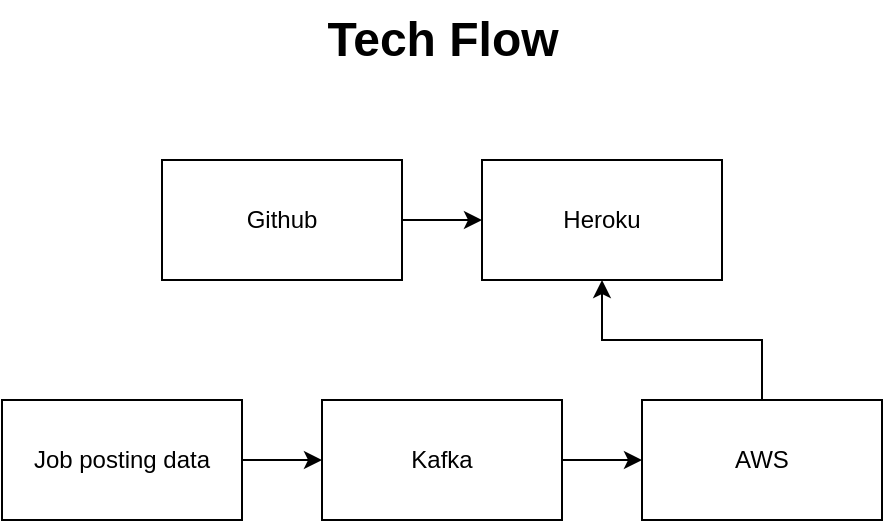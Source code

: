 <mxfile version="20.3.0" type="device"><diagram id="XERYJa7bOnxI1rjB0lBh" name="Page-1"><mxGraphModel dx="1216" dy="587" grid="1" gridSize="10" guides="1" tooltips="1" connect="1" arrows="1" fold="1" page="1" pageScale="1" pageWidth="850" pageHeight="1100" math="0" shadow="0"><root><mxCell id="0"/><mxCell id="1" parent="0"/><mxCell id="AKTVt_qtx3Rfi2LWTMsj-4" style="edgeStyle=orthogonalEdgeStyle;rounded=0;orthogonalLoop=1;jettySize=auto;html=1;exitX=1;exitY=0.5;exitDx=0;exitDy=0;entryX=0;entryY=0.5;entryDx=0;entryDy=0;" edge="1" parent="1" source="AKTVt_qtx3Rfi2LWTMsj-2" target="AKTVt_qtx3Rfi2LWTMsj-3"><mxGeometry relative="1" as="geometry"/></mxCell><mxCell id="AKTVt_qtx3Rfi2LWTMsj-2" value="Github" style="rounded=0;whiteSpace=wrap;html=1;" vertex="1" parent="1"><mxGeometry x="240" y="120" width="120" height="60" as="geometry"/></mxCell><mxCell id="AKTVt_qtx3Rfi2LWTMsj-3" value="Heroku" style="rounded=0;whiteSpace=wrap;html=1;" vertex="1" parent="1"><mxGeometry x="400" y="120" width="120" height="60" as="geometry"/></mxCell><mxCell id="AKTVt_qtx3Rfi2LWTMsj-11" style="edgeStyle=orthogonalEdgeStyle;rounded=0;orthogonalLoop=1;jettySize=auto;html=1;exitX=0.5;exitY=0;exitDx=0;exitDy=0;entryX=0.5;entryY=1;entryDx=0;entryDy=0;" edge="1" parent="1" source="AKTVt_qtx3Rfi2LWTMsj-6" target="AKTVt_qtx3Rfi2LWTMsj-3"><mxGeometry relative="1" as="geometry"/></mxCell><mxCell id="AKTVt_qtx3Rfi2LWTMsj-6" value="AWS" style="rounded=0;whiteSpace=wrap;html=1;" vertex="1" parent="1"><mxGeometry x="480" y="240" width="120" height="60" as="geometry"/></mxCell><mxCell id="AKTVt_qtx3Rfi2LWTMsj-8" style="edgeStyle=orthogonalEdgeStyle;rounded=0;orthogonalLoop=1;jettySize=auto;html=1;exitX=1;exitY=0.5;exitDx=0;exitDy=0;entryX=0;entryY=0.5;entryDx=0;entryDy=0;" edge="1" parent="1" source="AKTVt_qtx3Rfi2LWTMsj-7" target="AKTVt_qtx3Rfi2LWTMsj-6"><mxGeometry relative="1" as="geometry"/></mxCell><mxCell id="AKTVt_qtx3Rfi2LWTMsj-7" value="Kafka" style="rounded=0;whiteSpace=wrap;html=1;" vertex="1" parent="1"><mxGeometry x="320" y="240" width="120" height="60" as="geometry"/></mxCell><mxCell id="AKTVt_qtx3Rfi2LWTMsj-10" style="edgeStyle=orthogonalEdgeStyle;rounded=0;orthogonalLoop=1;jettySize=auto;html=1;exitX=1;exitY=0.5;exitDx=0;exitDy=0;entryX=0;entryY=0.5;entryDx=0;entryDy=0;" edge="1" parent="1" source="AKTVt_qtx3Rfi2LWTMsj-9" target="AKTVt_qtx3Rfi2LWTMsj-7"><mxGeometry relative="1" as="geometry"/></mxCell><mxCell id="AKTVt_qtx3Rfi2LWTMsj-9" value="Job posting data" style="rounded=0;whiteSpace=wrap;html=1;" vertex="1" parent="1"><mxGeometry x="160" y="240" width="120" height="60" as="geometry"/></mxCell><mxCell id="AKTVt_qtx3Rfi2LWTMsj-12" value="Tech Flow" style="text;strokeColor=none;fillColor=none;html=1;fontSize=24;fontStyle=1;verticalAlign=middle;align=center;" vertex="1" parent="1"><mxGeometry x="320" y="40" width="120" height="40" as="geometry"/></mxCell></root></mxGraphModel></diagram></mxfile>